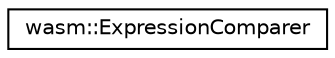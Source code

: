 digraph "Graphical Class Hierarchy"
{
  edge [fontname="Helvetica",fontsize="10",labelfontname="Helvetica",labelfontsize="10"];
  node [fontname="Helvetica",fontsize="10",shape=record];
  rankdir="LR";
  Node0 [label="wasm::ExpressionComparer",height=0.2,width=0.4,color="black", fillcolor="white", style="filled",URL="$structwasm_1_1_expression_comparer.html"];
}
